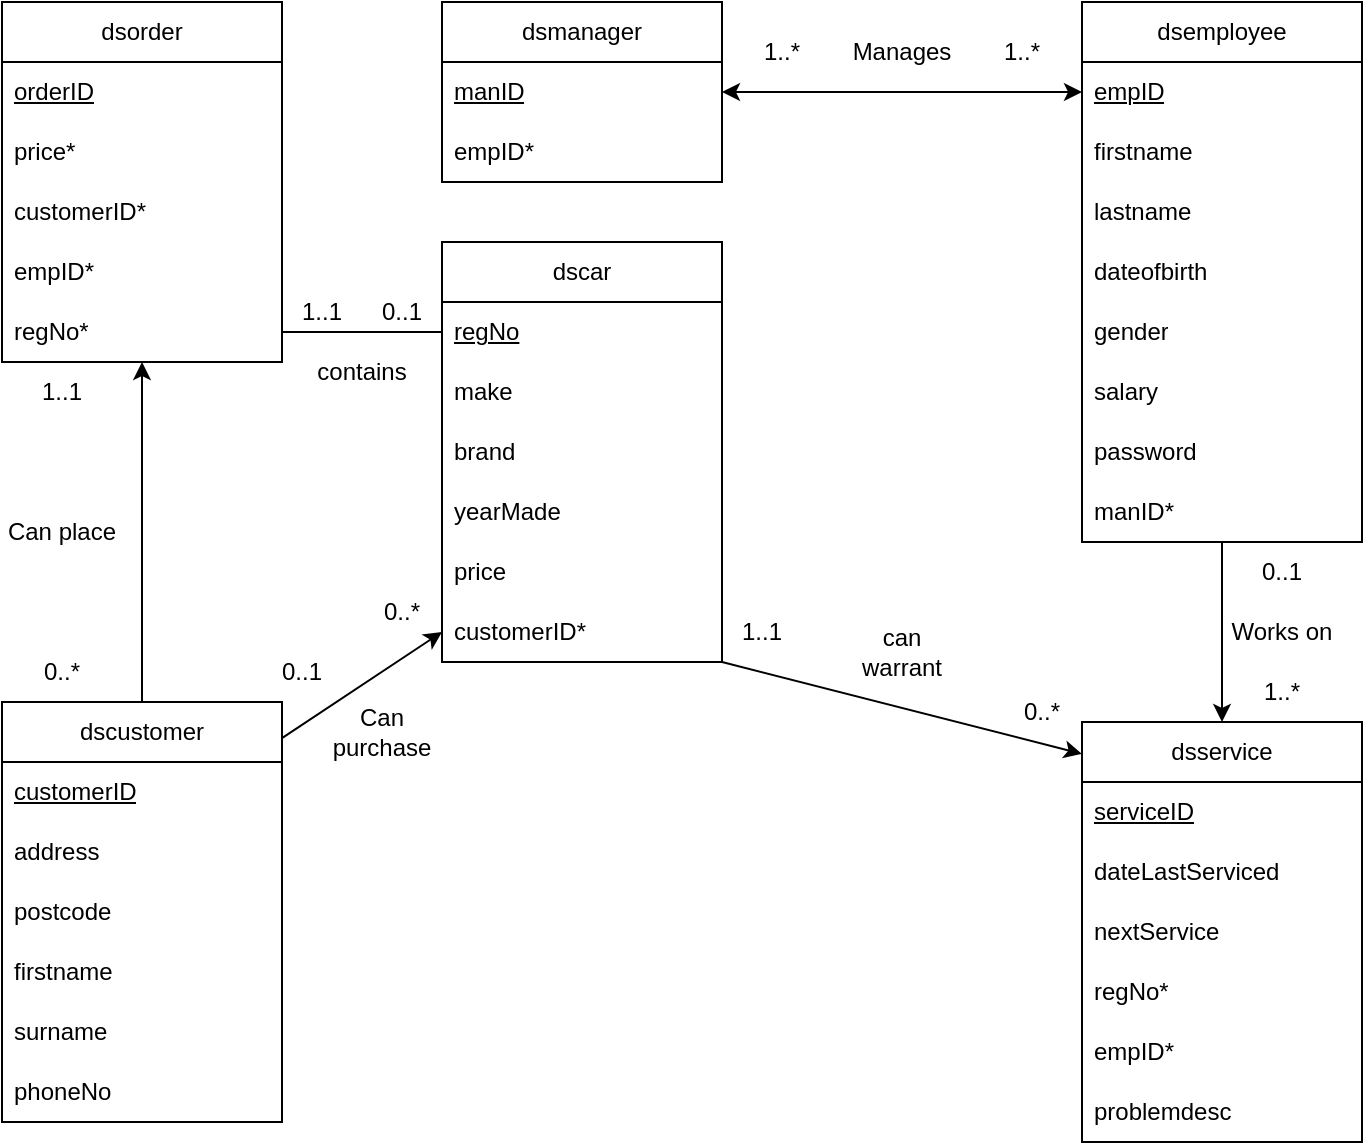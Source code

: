 <mxfile version="24.2.3" type="github">
  <diagram name="Page-1" id="929967ad-93f9-6ef4-fab6-5d389245f69c">
    <mxGraphModel dx="1242" dy="821" grid="1" gridSize="10" guides="1" tooltips="1" connect="1" arrows="1" fold="1" page="1" pageScale="1.5" pageWidth="1169" pageHeight="826" background="none" math="0" shadow="0">
      <root>
        <mxCell id="0" style=";html=1;" />
        <mxCell id="1" style=";html=1;" parent="0" />
        <mxCell id="iw7_ko04Hb8-fkSovtf5-12" value="&lt;div&gt;dscar&lt;/div&gt;" style="swimlane;fontStyle=0;childLayout=stackLayout;horizontal=1;startSize=30;horizontalStack=0;resizeParent=1;resizeParentMax=0;resizeLast=0;collapsible=1;marginBottom=0;whiteSpace=wrap;html=1;" parent="1" vertex="1">
          <mxGeometry x="660" y="320" width="140" height="210" as="geometry" />
        </mxCell>
        <mxCell id="iw7_ko04Hb8-fkSovtf5-13" value="&lt;u&gt;regNo&lt;/u&gt;" style="text;strokeColor=none;fillColor=none;align=left;verticalAlign=middle;spacingLeft=4;spacingRight=4;overflow=hidden;points=[[0,0.5],[1,0.5]];portConstraint=eastwest;rotatable=0;whiteSpace=wrap;html=1;" parent="iw7_ko04Hb8-fkSovtf5-12" vertex="1">
          <mxGeometry y="30" width="140" height="30" as="geometry" />
        </mxCell>
        <mxCell id="iw7_ko04Hb8-fkSovtf5-14" value="make" style="text;strokeColor=none;fillColor=none;align=left;verticalAlign=middle;spacingLeft=4;spacingRight=4;overflow=hidden;points=[[0,0.5],[1,0.5]];portConstraint=eastwest;rotatable=0;whiteSpace=wrap;html=1;" parent="iw7_ko04Hb8-fkSovtf5-12" vertex="1">
          <mxGeometry y="60" width="140" height="30" as="geometry" />
        </mxCell>
        <mxCell id="iw7_ko04Hb8-fkSovtf5-15" value="brand" style="text;strokeColor=none;fillColor=none;align=left;verticalAlign=middle;spacingLeft=4;spacingRight=4;overflow=hidden;points=[[0,0.5],[1,0.5]];portConstraint=eastwest;rotatable=0;whiteSpace=wrap;html=1;" parent="iw7_ko04Hb8-fkSovtf5-12" vertex="1">
          <mxGeometry y="90" width="140" height="30" as="geometry" />
        </mxCell>
        <mxCell id="5NrufCQDb5Cr4i155e_I-5" value="yearMade" style="text;strokeColor=none;fillColor=none;align=left;verticalAlign=middle;spacingLeft=4;spacingRight=4;overflow=hidden;points=[[0,0.5],[1,0.5]];portConstraint=eastwest;rotatable=0;whiteSpace=wrap;html=1;" parent="iw7_ko04Hb8-fkSovtf5-12" vertex="1">
          <mxGeometry y="120" width="140" height="30" as="geometry" />
        </mxCell>
        <mxCell id="5NrufCQDb5Cr4i155e_I-6" value="price" style="text;strokeColor=none;fillColor=none;align=left;verticalAlign=middle;spacingLeft=4;spacingRight=4;overflow=hidden;points=[[0,0.5],[1,0.5]];portConstraint=eastwest;rotatable=0;whiteSpace=wrap;html=1;" parent="iw7_ko04Hb8-fkSovtf5-12" vertex="1">
          <mxGeometry y="150" width="140" height="30" as="geometry" />
        </mxCell>
        <mxCell id="dyF3KuGafO4_Q1qgpOXJ-1" value="customerID*" style="text;strokeColor=none;fillColor=none;align=left;verticalAlign=middle;spacingLeft=4;spacingRight=4;overflow=hidden;points=[[0,0.5],[1,0.5]];portConstraint=eastwest;rotatable=0;whiteSpace=wrap;html=1;" vertex="1" parent="iw7_ko04Hb8-fkSovtf5-12">
          <mxGeometry y="180" width="140" height="30" as="geometry" />
        </mxCell>
        <mxCell id="iw7_ko04Hb8-fkSovtf5-23" value="dsorder" style="swimlane;fontStyle=0;childLayout=stackLayout;horizontal=1;startSize=30;horizontalStack=0;resizeParent=1;resizeParentMax=0;resizeLast=0;collapsible=1;marginBottom=0;whiteSpace=wrap;html=1;" parent="1" vertex="1">
          <mxGeometry x="440" y="200" width="140" height="180" as="geometry" />
        </mxCell>
        <mxCell id="5NrufCQDb5Cr4i155e_I-10" value="&lt;u&gt;orderID&lt;/u&gt;" style="text;strokeColor=none;fillColor=none;align=left;verticalAlign=middle;spacingLeft=4;spacingRight=4;overflow=hidden;points=[[0,0.5],[1,0.5]];portConstraint=eastwest;rotatable=0;whiteSpace=wrap;html=1;" parent="iw7_ko04Hb8-fkSovtf5-23" vertex="1">
          <mxGeometry y="30" width="140" height="30" as="geometry" />
        </mxCell>
        <mxCell id="5NrufCQDb5Cr4i155e_I-11" value="price*" style="text;strokeColor=none;fillColor=none;align=left;verticalAlign=middle;spacingLeft=4;spacingRight=4;overflow=hidden;points=[[0,0.5],[1,0.5]];portConstraint=eastwest;rotatable=0;whiteSpace=wrap;html=1;" parent="iw7_ko04Hb8-fkSovtf5-23" vertex="1">
          <mxGeometry y="60" width="140" height="30" as="geometry" />
        </mxCell>
        <mxCell id="5NrufCQDb5Cr4i155e_I-12" value="customerID*" style="text;strokeColor=none;fillColor=none;align=left;verticalAlign=middle;spacingLeft=4;spacingRight=4;overflow=hidden;points=[[0,0.5],[1,0.5]];portConstraint=eastwest;rotatable=0;whiteSpace=wrap;html=1;" parent="iw7_ko04Hb8-fkSovtf5-23" vertex="1">
          <mxGeometry y="90" width="140" height="30" as="geometry" />
        </mxCell>
        <mxCell id="5NrufCQDb5Cr4i155e_I-13" value="empID*" style="text;strokeColor=none;fillColor=none;align=left;verticalAlign=middle;spacingLeft=4;spacingRight=4;overflow=hidden;points=[[0,0.5],[1,0.5]];portConstraint=eastwest;rotatable=0;whiteSpace=wrap;html=1;" parent="iw7_ko04Hb8-fkSovtf5-23" vertex="1">
          <mxGeometry y="120" width="140" height="30" as="geometry" />
        </mxCell>
        <mxCell id="5NrufCQDb5Cr4i155e_I-14" value="regNo*" style="text;strokeColor=none;fillColor=none;align=left;verticalAlign=middle;spacingLeft=4;spacingRight=4;overflow=hidden;points=[[0,0.5],[1,0.5]];portConstraint=eastwest;rotatable=0;whiteSpace=wrap;html=1;" parent="iw7_ko04Hb8-fkSovtf5-23" vertex="1">
          <mxGeometry y="150" width="140" height="30" as="geometry" />
        </mxCell>
        <mxCell id="iw7_ko04Hb8-fkSovtf5-27" value="dsemployee" style="swimlane;fontStyle=0;childLayout=stackLayout;horizontal=1;startSize=30;horizontalStack=0;resizeParent=1;resizeParentMax=0;resizeLast=0;collapsible=1;marginBottom=0;whiteSpace=wrap;html=1;" parent="1" vertex="1">
          <mxGeometry x="980" y="200" width="140" height="270" as="geometry" />
        </mxCell>
        <mxCell id="iw7_ko04Hb8-fkSovtf5-28" value="&lt;u&gt;empID&lt;/u&gt;" style="text;strokeColor=none;fillColor=none;align=left;verticalAlign=middle;spacingLeft=4;spacingRight=4;overflow=hidden;points=[[0,0.5],[1,0.5]];portConstraint=eastwest;rotatable=0;whiteSpace=wrap;html=1;" parent="iw7_ko04Hb8-fkSovtf5-27" vertex="1">
          <mxGeometry y="30" width="140" height="30" as="geometry" />
        </mxCell>
        <mxCell id="iw7_ko04Hb8-fkSovtf5-29" value="firstname" style="text;strokeColor=none;fillColor=none;align=left;verticalAlign=middle;spacingLeft=4;spacingRight=4;overflow=hidden;points=[[0,0.5],[1,0.5]];portConstraint=eastwest;rotatable=0;whiteSpace=wrap;html=1;" parent="iw7_ko04Hb8-fkSovtf5-27" vertex="1">
          <mxGeometry y="60" width="140" height="30" as="geometry" />
        </mxCell>
        <mxCell id="iw7_ko04Hb8-fkSovtf5-30" value="lastname" style="text;strokeColor=none;fillColor=none;align=left;verticalAlign=middle;spacingLeft=4;spacingRight=4;overflow=hidden;points=[[0,0.5],[1,0.5]];portConstraint=eastwest;rotatable=0;whiteSpace=wrap;html=1;" parent="iw7_ko04Hb8-fkSovtf5-27" vertex="1">
          <mxGeometry y="90" width="140" height="30" as="geometry" />
        </mxCell>
        <mxCell id="dyF3KuGafO4_Q1qgpOXJ-5" value="dateofbirth" style="text;strokeColor=none;fillColor=none;align=left;verticalAlign=middle;spacingLeft=4;spacingRight=4;overflow=hidden;points=[[0,0.5],[1,0.5]];portConstraint=eastwest;rotatable=0;whiteSpace=wrap;html=1;" vertex="1" parent="iw7_ko04Hb8-fkSovtf5-27">
          <mxGeometry y="120" width="140" height="30" as="geometry" />
        </mxCell>
        <mxCell id="dyF3KuGafO4_Q1qgpOXJ-6" value="gender" style="text;strokeColor=none;fillColor=none;align=left;verticalAlign=middle;spacingLeft=4;spacingRight=4;overflow=hidden;points=[[0,0.5],[1,0.5]];portConstraint=eastwest;rotatable=0;whiteSpace=wrap;html=1;" vertex="1" parent="iw7_ko04Hb8-fkSovtf5-27">
          <mxGeometry y="150" width="140" height="30" as="geometry" />
        </mxCell>
        <mxCell id="dyF3KuGafO4_Q1qgpOXJ-7" value="salary" style="text;strokeColor=none;fillColor=none;align=left;verticalAlign=middle;spacingLeft=4;spacingRight=4;overflow=hidden;points=[[0,0.5],[1,0.5]];portConstraint=eastwest;rotatable=0;whiteSpace=wrap;html=1;" vertex="1" parent="iw7_ko04Hb8-fkSovtf5-27">
          <mxGeometry y="180" width="140" height="30" as="geometry" />
        </mxCell>
        <mxCell id="dyF3KuGafO4_Q1qgpOXJ-8" value="password" style="text;strokeColor=none;fillColor=none;align=left;verticalAlign=middle;spacingLeft=4;spacingRight=4;overflow=hidden;points=[[0,0.5],[1,0.5]];portConstraint=eastwest;rotatable=0;whiteSpace=wrap;html=1;" vertex="1" parent="iw7_ko04Hb8-fkSovtf5-27">
          <mxGeometry y="210" width="140" height="30" as="geometry" />
        </mxCell>
        <mxCell id="dyF3KuGafO4_Q1qgpOXJ-9" value="manID*" style="text;strokeColor=none;fillColor=none;align=left;verticalAlign=middle;spacingLeft=4;spacingRight=4;overflow=hidden;points=[[0,0.5],[1,0.5]];portConstraint=eastwest;rotatable=0;whiteSpace=wrap;html=1;" vertex="1" parent="iw7_ko04Hb8-fkSovtf5-27">
          <mxGeometry y="240" width="140" height="30" as="geometry" />
        </mxCell>
        <mxCell id="iw7_ko04Hb8-fkSovtf5-32" value="dscustomer" style="swimlane;fontStyle=0;childLayout=stackLayout;horizontal=1;startSize=30;horizontalStack=0;resizeParent=1;resizeParentMax=0;resizeLast=0;collapsible=1;marginBottom=0;whiteSpace=wrap;html=1;" parent="1" vertex="1">
          <mxGeometry x="440" y="550" width="140" height="210" as="geometry" />
        </mxCell>
        <mxCell id="iw7_ko04Hb8-fkSovtf5-33" value="&lt;u&gt;customerID&lt;/u&gt;" style="text;strokeColor=none;fillColor=none;align=left;verticalAlign=middle;spacingLeft=4;spacingRight=4;overflow=hidden;points=[[0,0.5],[1,0.5]];portConstraint=eastwest;rotatable=0;whiteSpace=wrap;html=1;" parent="iw7_ko04Hb8-fkSovtf5-32" vertex="1">
          <mxGeometry y="30" width="140" height="30" as="geometry" />
        </mxCell>
        <mxCell id="iw7_ko04Hb8-fkSovtf5-35" value="address" style="text;strokeColor=none;fillColor=none;align=left;verticalAlign=middle;spacingLeft=4;spacingRight=4;overflow=hidden;points=[[0,0.5],[1,0.5]];portConstraint=eastwest;rotatable=0;whiteSpace=wrap;html=1;" parent="iw7_ko04Hb8-fkSovtf5-32" vertex="1">
          <mxGeometry y="60" width="140" height="30" as="geometry" />
        </mxCell>
        <mxCell id="dyF3KuGafO4_Q1qgpOXJ-2" value="postcode" style="text;strokeColor=none;fillColor=none;align=left;verticalAlign=middle;spacingLeft=4;spacingRight=4;overflow=hidden;points=[[0,0.5],[1,0.5]];portConstraint=eastwest;rotatable=0;whiteSpace=wrap;html=1;" vertex="1" parent="iw7_ko04Hb8-fkSovtf5-32">
          <mxGeometry y="90" width="140" height="30" as="geometry" />
        </mxCell>
        <mxCell id="5NrufCQDb5Cr4i155e_I-8" value="firstname" style="text;strokeColor=none;fillColor=none;align=left;verticalAlign=middle;spacingLeft=4;spacingRight=4;overflow=hidden;points=[[0,0.5],[1,0.5]];portConstraint=eastwest;rotatable=0;whiteSpace=wrap;html=1;" parent="iw7_ko04Hb8-fkSovtf5-32" vertex="1">
          <mxGeometry y="120" width="140" height="30" as="geometry" />
        </mxCell>
        <mxCell id="dyF3KuGafO4_Q1qgpOXJ-3" value="surname" style="text;strokeColor=none;fillColor=none;align=left;verticalAlign=middle;spacingLeft=4;spacingRight=4;overflow=hidden;points=[[0,0.5],[1,0.5]];portConstraint=eastwest;rotatable=0;whiteSpace=wrap;html=1;" vertex="1" parent="iw7_ko04Hb8-fkSovtf5-32">
          <mxGeometry y="150" width="140" height="30" as="geometry" />
        </mxCell>
        <mxCell id="5NrufCQDb5Cr4i155e_I-16" value="phoneNo" style="text;strokeColor=none;fillColor=none;align=left;verticalAlign=middle;spacingLeft=4;spacingRight=4;overflow=hidden;points=[[0,0.5],[1,0.5]];portConstraint=eastwest;rotatable=0;whiteSpace=wrap;html=1;" parent="iw7_ko04Hb8-fkSovtf5-32" vertex="1">
          <mxGeometry y="180" width="140" height="30" as="geometry" />
        </mxCell>
        <mxCell id="5NrufCQDb5Cr4i155e_I-1" value="dsservice" style="swimlane;fontStyle=0;childLayout=stackLayout;horizontal=1;startSize=30;horizontalStack=0;resizeParent=1;resizeParentMax=0;resizeLast=0;collapsible=1;marginBottom=0;whiteSpace=wrap;html=1;" parent="1" vertex="1">
          <mxGeometry x="980" y="560" width="140" height="210" as="geometry" />
        </mxCell>
        <mxCell id="5NrufCQDb5Cr4i155e_I-15" value="&lt;u&gt;serviceID&lt;/u&gt;" style="text;strokeColor=none;fillColor=none;align=left;verticalAlign=middle;spacingLeft=4;spacingRight=4;overflow=hidden;points=[[0,0.5],[1,0.5]];portConstraint=eastwest;rotatable=0;whiteSpace=wrap;html=1;" parent="5NrufCQDb5Cr4i155e_I-1" vertex="1">
          <mxGeometry y="30" width="140" height="30" as="geometry" />
        </mxCell>
        <mxCell id="5NrufCQDb5Cr4i155e_I-2" value="dateLastServiced" style="text;strokeColor=none;fillColor=none;align=left;verticalAlign=middle;spacingLeft=4;spacingRight=4;overflow=hidden;points=[[0,0.5],[1,0.5]];portConstraint=eastwest;rotatable=0;whiteSpace=wrap;html=1;" parent="5NrufCQDb5Cr4i155e_I-1" vertex="1">
          <mxGeometry y="60" width="140" height="30" as="geometry" />
        </mxCell>
        <mxCell id="5NrufCQDb5Cr4i155e_I-3" value="nextService" style="text;strokeColor=none;fillColor=none;align=left;verticalAlign=middle;spacingLeft=4;spacingRight=4;overflow=hidden;points=[[0,0.5],[1,0.5]];portConstraint=eastwest;rotatable=0;whiteSpace=wrap;html=1;" parent="5NrufCQDb5Cr4i155e_I-1" vertex="1">
          <mxGeometry y="90" width="140" height="30" as="geometry" />
        </mxCell>
        <mxCell id="5NrufCQDb5Cr4i155e_I-4" value="regNo*" style="text;strokeColor=none;fillColor=none;align=left;verticalAlign=middle;spacingLeft=4;spacingRight=4;overflow=hidden;points=[[0,0.5],[1,0.5]];portConstraint=eastwest;rotatable=0;whiteSpace=wrap;html=1;" parent="5NrufCQDb5Cr4i155e_I-1" vertex="1">
          <mxGeometry y="120" width="140" height="30" as="geometry" />
        </mxCell>
        <mxCell id="5NrufCQDb5Cr4i155e_I-17" value="empID*" style="text;strokeColor=none;fillColor=none;align=left;verticalAlign=middle;spacingLeft=4;spacingRight=4;overflow=hidden;points=[[0,0.5],[1,0.5]];portConstraint=eastwest;rotatable=0;whiteSpace=wrap;html=1;" parent="5NrufCQDb5Cr4i155e_I-1" vertex="1">
          <mxGeometry y="150" width="140" height="30" as="geometry" />
        </mxCell>
        <mxCell id="dyF3KuGafO4_Q1qgpOXJ-11" value="problemdesc" style="text;strokeColor=none;fillColor=none;align=left;verticalAlign=middle;spacingLeft=4;spacingRight=4;overflow=hidden;points=[[0,0.5],[1,0.5]];portConstraint=eastwest;rotatable=0;whiteSpace=wrap;html=1;" vertex="1" parent="5NrufCQDb5Cr4i155e_I-1">
          <mxGeometry y="180" width="140" height="30" as="geometry" />
        </mxCell>
        <mxCell id="5NrufCQDb5Cr4i155e_I-30" value="dsmanager" style="swimlane;fontStyle=0;childLayout=stackLayout;horizontal=1;startSize=30;horizontalStack=0;resizeParent=1;resizeParentMax=0;resizeLast=0;collapsible=1;marginBottom=0;whiteSpace=wrap;html=1;" parent="1" vertex="1">
          <mxGeometry x="660" y="200" width="140" height="90" as="geometry" />
        </mxCell>
        <mxCell id="5NrufCQDb5Cr4i155e_I-31" value="&lt;u&gt;manID&lt;/u&gt;" style="text;strokeColor=none;fillColor=none;align=left;verticalAlign=middle;spacingLeft=4;spacingRight=4;overflow=hidden;points=[[0,0.5],[1,0.5]];portConstraint=eastwest;rotatable=0;whiteSpace=wrap;html=1;" parent="5NrufCQDb5Cr4i155e_I-30" vertex="1">
          <mxGeometry y="30" width="140" height="30" as="geometry" />
        </mxCell>
        <mxCell id="5NrufCQDb5Cr4i155e_I-32" value="empID*" style="text;strokeColor=none;fillColor=none;align=left;verticalAlign=middle;spacingLeft=4;spacingRight=4;overflow=hidden;points=[[0,0.5],[1,0.5]];portConstraint=eastwest;rotatable=0;whiteSpace=wrap;html=1;" parent="5NrufCQDb5Cr4i155e_I-30" vertex="1">
          <mxGeometry y="60" width="140" height="30" as="geometry" />
        </mxCell>
        <mxCell id="5NrufCQDb5Cr4i155e_I-45" value="" style="endArrow=classic;startArrow=classic;html=1;rounded=0;exitX=1;exitY=0.5;exitDx=0;exitDy=0;entryX=0;entryY=0.5;entryDx=0;entryDy=0;" parent="1" target="iw7_ko04Hb8-fkSovtf5-28" edge="1" source="5NrufCQDb5Cr4i155e_I-31">
          <mxGeometry width="50" height="50" relative="1" as="geometry">
            <mxPoint x="852" y="250" as="sourcePoint" />
            <mxPoint x="990" y="250" as="targetPoint" />
          </mxGeometry>
        </mxCell>
        <mxCell id="5NrufCQDb5Cr4i155e_I-47" value="Manages" style="text;html=1;align=center;verticalAlign=middle;whiteSpace=wrap;rounded=0;" parent="1" vertex="1">
          <mxGeometry x="860" y="210" width="60" height="30" as="geometry" />
        </mxCell>
        <mxCell id="5NrufCQDb5Cr4i155e_I-48" value="Works on" style="text;html=1;align=center;verticalAlign=middle;whiteSpace=wrap;rounded=0;" parent="1" vertex="1">
          <mxGeometry x="1050" y="500" width="60" height="30" as="geometry" />
        </mxCell>
        <mxCell id="5NrufCQDb5Cr4i155e_I-49" value="can warrant" style="text;html=1;align=center;verticalAlign=middle;whiteSpace=wrap;rounded=0;" parent="1" vertex="1">
          <mxGeometry x="860" y="510" width="60" height="30" as="geometry" />
        </mxCell>
        <mxCell id="5NrufCQDb5Cr4i155e_I-50" value="" style="endArrow=classic;html=1;rounded=0;entryX=0;entryY=0.076;entryDx=0;entryDy=0;entryPerimeter=0;" parent="1" target="5NrufCQDb5Cr4i155e_I-1" edge="1">
          <mxGeometry width="50" height="50" relative="1" as="geometry">
            <mxPoint x="800" y="530" as="sourcePoint" />
            <mxPoint x="910" y="590" as="targetPoint" />
          </mxGeometry>
        </mxCell>
        <mxCell id="5NrufCQDb5Cr4i155e_I-51" value="" style="endArrow=none;startArrow=classic;html=1;rounded=0;exitX=0.5;exitY=0;exitDx=0;exitDy=0;startFill=1;endFill=0;" parent="1" source="5NrufCQDb5Cr4i155e_I-1" edge="1" target="dyF3KuGafO4_Q1qgpOXJ-9">
          <mxGeometry width="50" height="50" relative="1" as="geometry">
            <mxPoint x="990" y="470" as="sourcePoint" />
            <mxPoint x="1040" y="420" as="targetPoint" />
          </mxGeometry>
        </mxCell>
        <mxCell id="5NrufCQDb5Cr4i155e_I-52" value="" style="endArrow=classic;html=1;rounded=0;entryX=0;entryY=0.5;entryDx=0;entryDy=0;exitX=1;exitY=0.086;exitDx=0;exitDy=0;exitPerimeter=0;" parent="1" target="dyF3KuGafO4_Q1qgpOXJ-1" edge="1" source="iw7_ko04Hb8-fkSovtf5-32">
          <mxGeometry width="50" height="50" relative="1" as="geometry">
            <mxPoint x="620" y="730" as="sourcePoint" />
            <mxPoint x="657" y="502" as="targetPoint" />
          </mxGeometry>
        </mxCell>
        <mxCell id="5NrufCQDb5Cr4i155e_I-53" value="Can purchase" style="text;html=1;align=center;verticalAlign=middle;whiteSpace=wrap;rounded=0;" parent="1" vertex="1">
          <mxGeometry x="600" y="550" width="60" height="30" as="geometry" />
        </mxCell>
        <mxCell id="5NrufCQDb5Cr4i155e_I-54" value="Can place" style="text;html=1;align=center;verticalAlign=middle;whiteSpace=wrap;rounded=0;" parent="1" vertex="1">
          <mxGeometry x="440" y="450" width="60" height="30" as="geometry" />
        </mxCell>
        <mxCell id="5NrufCQDb5Cr4i155e_I-55" value="" style="endArrow=classic;html=1;rounded=0;exitX=0.5;exitY=0;exitDx=0;exitDy=0;" parent="1" target="5NrufCQDb5Cr4i155e_I-14" edge="1" source="iw7_ko04Hb8-fkSovtf5-32">
          <mxGeometry width="50" height="50" relative="1" as="geometry">
            <mxPoint x="540" y="720" as="sourcePoint" />
            <mxPoint x="590" y="670" as="targetPoint" />
          </mxGeometry>
        </mxCell>
        <mxCell id="5NrufCQDb5Cr4i155e_I-56" value="&lt;div&gt;contains&lt;/div&gt;" style="text;html=1;align=center;verticalAlign=middle;whiteSpace=wrap;rounded=0;" parent="1" vertex="1">
          <mxGeometry x="590" y="370" width="60" height="30" as="geometry" />
        </mxCell>
        <mxCell id="5NrufCQDb5Cr4i155e_I-58" value="" style="endArrow=none;html=1;rounded=0;exitX=1;exitY=0.5;exitDx=0;exitDy=0;entryX=0;entryY=0.5;entryDx=0;entryDy=0;" parent="1" target="iw7_ko04Hb8-fkSovtf5-13" edge="1" source="5NrufCQDb5Cr4i155e_I-14">
          <mxGeometry width="50" height="50" relative="1" as="geometry">
            <mxPoint x="620" y="450" as="sourcePoint" />
            <mxPoint x="570" y="430" as="targetPoint" />
          </mxGeometry>
        </mxCell>
        <mxCell id="dyF3KuGafO4_Q1qgpOXJ-12" value="1..*" style="text;html=1;align=center;verticalAlign=middle;whiteSpace=wrap;rounded=0;" vertex="1" parent="1">
          <mxGeometry x="800" y="210" width="60" height="30" as="geometry" />
        </mxCell>
        <mxCell id="dyF3KuGafO4_Q1qgpOXJ-13" value="1..*" style="text;html=1;align=center;verticalAlign=middle;whiteSpace=wrap;rounded=0;" vertex="1" parent="1">
          <mxGeometry x="920" y="210" width="60" height="30" as="geometry" />
        </mxCell>
        <mxCell id="dyF3KuGafO4_Q1qgpOXJ-14" value="0..1" style="text;html=1;align=center;verticalAlign=middle;whiteSpace=wrap;rounded=0;" vertex="1" parent="1">
          <mxGeometry x="610" y="340" width="60" height="30" as="geometry" />
        </mxCell>
        <mxCell id="dyF3KuGafO4_Q1qgpOXJ-15" value="1..1" style="text;html=1;align=center;verticalAlign=middle;whiteSpace=wrap;rounded=0;" vertex="1" parent="1">
          <mxGeometry x="570" y="340" width="60" height="30" as="geometry" />
        </mxCell>
        <mxCell id="dyF3KuGafO4_Q1qgpOXJ-16" value="1..1" style="text;html=1;align=center;verticalAlign=middle;whiteSpace=wrap;rounded=0;" vertex="1" parent="1">
          <mxGeometry x="440" y="380" width="60" height="30" as="geometry" />
        </mxCell>
        <mxCell id="dyF3KuGafO4_Q1qgpOXJ-17" value="0..*" style="text;html=1;align=center;verticalAlign=middle;whiteSpace=wrap;rounded=0;" vertex="1" parent="1">
          <mxGeometry x="440" y="520" width="60" height="30" as="geometry" />
        </mxCell>
        <mxCell id="dyF3KuGafO4_Q1qgpOXJ-18" value="0..*" style="text;html=1;align=center;verticalAlign=middle;whiteSpace=wrap;rounded=0;" vertex="1" parent="1">
          <mxGeometry x="610" y="490" width="60" height="30" as="geometry" />
        </mxCell>
        <mxCell id="dyF3KuGafO4_Q1qgpOXJ-19" value="0..1" style="text;html=1;align=center;verticalAlign=middle;whiteSpace=wrap;rounded=0;" vertex="1" parent="1">
          <mxGeometry x="560" y="520" width="60" height="30" as="geometry" />
        </mxCell>
        <mxCell id="dyF3KuGafO4_Q1qgpOXJ-20" value="1..1" style="text;html=1;align=center;verticalAlign=middle;whiteSpace=wrap;rounded=0;" vertex="1" parent="1">
          <mxGeometry x="790" y="500" width="60" height="30" as="geometry" />
        </mxCell>
        <mxCell id="dyF3KuGafO4_Q1qgpOXJ-21" value="0..*" style="text;html=1;align=center;verticalAlign=middle;whiteSpace=wrap;rounded=0;" vertex="1" parent="1">
          <mxGeometry x="930" y="540" width="60" height="30" as="geometry" />
        </mxCell>
        <mxCell id="dyF3KuGafO4_Q1qgpOXJ-22" value="1..*" style="text;html=1;align=center;verticalAlign=middle;whiteSpace=wrap;rounded=0;" vertex="1" parent="1">
          <mxGeometry x="1050" y="530" width="60" height="30" as="geometry" />
        </mxCell>
        <mxCell id="dyF3KuGafO4_Q1qgpOXJ-23" value="0..1" style="text;html=1;align=center;verticalAlign=middle;whiteSpace=wrap;rounded=0;" vertex="1" parent="1">
          <mxGeometry x="1050" y="470" width="60" height="30" as="geometry" />
        </mxCell>
      </root>
    </mxGraphModel>
  </diagram>
</mxfile>
